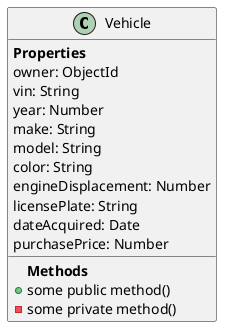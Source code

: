 @startuml
class Vehicle {
{field} <b>Properties</b>
owner: ObjectId
vin: String
year: Number
make: String
model: String
color: String
engineDisplacement: Number
licensePlate: String
dateAcquired: Date
purchasePrice: Number
{method}<b>Methods</b>
+some public method()
-some private method()
}


@enduml